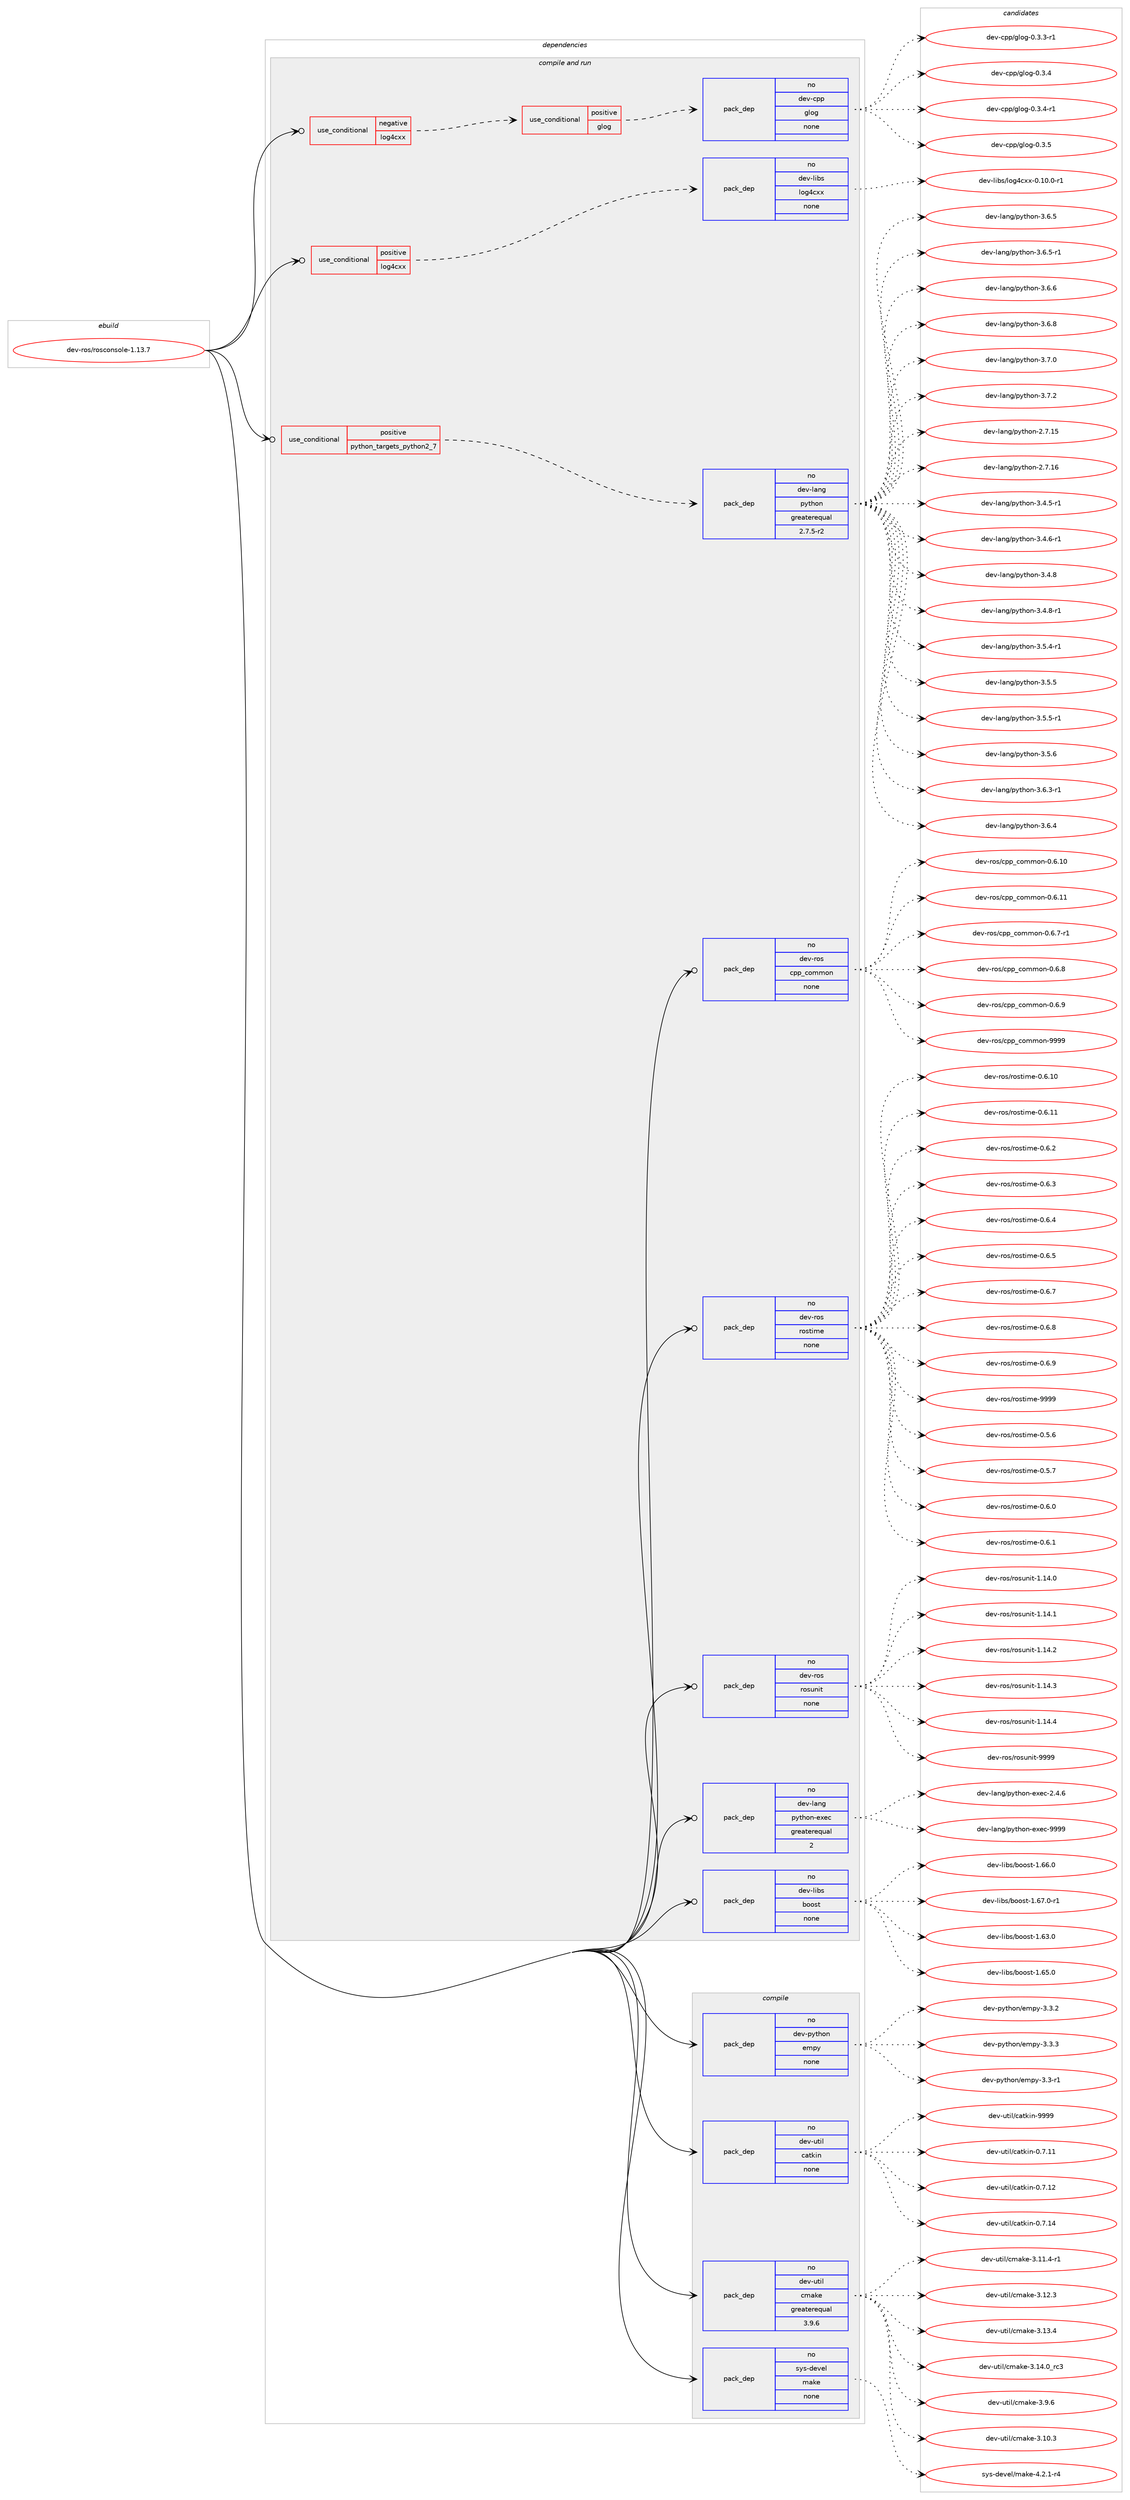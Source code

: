 digraph prolog {

# *************
# Graph options
# *************

newrank=true;
concentrate=true;
compound=true;
graph [rankdir=LR,fontname=Helvetica,fontsize=10,ranksep=1.5];#, ranksep=2.5, nodesep=0.2];
edge  [arrowhead=vee];
node  [fontname=Helvetica,fontsize=10];

# **********
# The ebuild
# **********

subgraph cluster_leftcol {
color=gray;
rank=same;
label=<<i>ebuild</i>>;
id [label="dev-ros/rosconsole-1.13.7", color=red, width=4, href="../dev-ros/rosconsole-1.13.7.svg"];
}

# ****************
# The dependencies
# ****************

subgraph cluster_midcol {
color=gray;
label=<<i>dependencies</i>>;
subgraph cluster_compile {
fillcolor="#eeeeee";
style=filled;
label=<<i>compile</i>>;
subgraph pack1051150 {
dependency1464271 [label=<<TABLE BORDER="0" CELLBORDER="1" CELLSPACING="0" CELLPADDING="4" WIDTH="220"><TR><TD ROWSPAN="6" CELLPADDING="30">pack_dep</TD></TR><TR><TD WIDTH="110">no</TD></TR><TR><TD>dev-python</TD></TR><TR><TD>empy</TD></TR><TR><TD>none</TD></TR><TR><TD></TD></TR></TABLE>>, shape=none, color=blue];
}
id:e -> dependency1464271:w [weight=20,style="solid",arrowhead="vee"];
subgraph pack1051151 {
dependency1464272 [label=<<TABLE BORDER="0" CELLBORDER="1" CELLSPACING="0" CELLPADDING="4" WIDTH="220"><TR><TD ROWSPAN="6" CELLPADDING="30">pack_dep</TD></TR><TR><TD WIDTH="110">no</TD></TR><TR><TD>dev-util</TD></TR><TR><TD>catkin</TD></TR><TR><TD>none</TD></TR><TR><TD></TD></TR></TABLE>>, shape=none, color=blue];
}
id:e -> dependency1464272:w [weight=20,style="solid",arrowhead="vee"];
subgraph pack1051152 {
dependency1464273 [label=<<TABLE BORDER="0" CELLBORDER="1" CELLSPACING="0" CELLPADDING="4" WIDTH="220"><TR><TD ROWSPAN="6" CELLPADDING="30">pack_dep</TD></TR><TR><TD WIDTH="110">no</TD></TR><TR><TD>dev-util</TD></TR><TR><TD>cmake</TD></TR><TR><TD>greaterequal</TD></TR><TR><TD>3.9.6</TD></TR></TABLE>>, shape=none, color=blue];
}
id:e -> dependency1464273:w [weight=20,style="solid",arrowhead="vee"];
subgraph pack1051153 {
dependency1464274 [label=<<TABLE BORDER="0" CELLBORDER="1" CELLSPACING="0" CELLPADDING="4" WIDTH="220"><TR><TD ROWSPAN="6" CELLPADDING="30">pack_dep</TD></TR><TR><TD WIDTH="110">no</TD></TR><TR><TD>sys-devel</TD></TR><TR><TD>make</TD></TR><TR><TD>none</TD></TR><TR><TD></TD></TR></TABLE>>, shape=none, color=blue];
}
id:e -> dependency1464274:w [weight=20,style="solid",arrowhead="vee"];
}
subgraph cluster_compileandrun {
fillcolor="#eeeeee";
style=filled;
label=<<i>compile and run</i>>;
subgraph cond389731 {
dependency1464275 [label=<<TABLE BORDER="0" CELLBORDER="1" CELLSPACING="0" CELLPADDING="4"><TR><TD ROWSPAN="3" CELLPADDING="10">use_conditional</TD></TR><TR><TD>negative</TD></TR><TR><TD>log4cxx</TD></TR></TABLE>>, shape=none, color=red];
subgraph cond389732 {
dependency1464276 [label=<<TABLE BORDER="0" CELLBORDER="1" CELLSPACING="0" CELLPADDING="4"><TR><TD ROWSPAN="3" CELLPADDING="10">use_conditional</TD></TR><TR><TD>positive</TD></TR><TR><TD>glog</TD></TR></TABLE>>, shape=none, color=red];
subgraph pack1051154 {
dependency1464277 [label=<<TABLE BORDER="0" CELLBORDER="1" CELLSPACING="0" CELLPADDING="4" WIDTH="220"><TR><TD ROWSPAN="6" CELLPADDING="30">pack_dep</TD></TR><TR><TD WIDTH="110">no</TD></TR><TR><TD>dev-cpp</TD></TR><TR><TD>glog</TD></TR><TR><TD>none</TD></TR><TR><TD></TD></TR></TABLE>>, shape=none, color=blue];
}
dependency1464276:e -> dependency1464277:w [weight=20,style="dashed",arrowhead="vee"];
}
dependency1464275:e -> dependency1464276:w [weight=20,style="dashed",arrowhead="vee"];
}
id:e -> dependency1464275:w [weight=20,style="solid",arrowhead="odotvee"];
subgraph cond389733 {
dependency1464278 [label=<<TABLE BORDER="0" CELLBORDER="1" CELLSPACING="0" CELLPADDING="4"><TR><TD ROWSPAN="3" CELLPADDING="10">use_conditional</TD></TR><TR><TD>positive</TD></TR><TR><TD>log4cxx</TD></TR></TABLE>>, shape=none, color=red];
subgraph pack1051155 {
dependency1464279 [label=<<TABLE BORDER="0" CELLBORDER="1" CELLSPACING="0" CELLPADDING="4" WIDTH="220"><TR><TD ROWSPAN="6" CELLPADDING="30">pack_dep</TD></TR><TR><TD WIDTH="110">no</TD></TR><TR><TD>dev-libs</TD></TR><TR><TD>log4cxx</TD></TR><TR><TD>none</TD></TR><TR><TD></TD></TR></TABLE>>, shape=none, color=blue];
}
dependency1464278:e -> dependency1464279:w [weight=20,style="dashed",arrowhead="vee"];
}
id:e -> dependency1464278:w [weight=20,style="solid",arrowhead="odotvee"];
subgraph cond389734 {
dependency1464280 [label=<<TABLE BORDER="0" CELLBORDER="1" CELLSPACING="0" CELLPADDING="4"><TR><TD ROWSPAN="3" CELLPADDING="10">use_conditional</TD></TR><TR><TD>positive</TD></TR><TR><TD>python_targets_python2_7</TD></TR></TABLE>>, shape=none, color=red];
subgraph pack1051156 {
dependency1464281 [label=<<TABLE BORDER="0" CELLBORDER="1" CELLSPACING="0" CELLPADDING="4" WIDTH="220"><TR><TD ROWSPAN="6" CELLPADDING="30">pack_dep</TD></TR><TR><TD WIDTH="110">no</TD></TR><TR><TD>dev-lang</TD></TR><TR><TD>python</TD></TR><TR><TD>greaterequal</TD></TR><TR><TD>2.7.5-r2</TD></TR></TABLE>>, shape=none, color=blue];
}
dependency1464280:e -> dependency1464281:w [weight=20,style="dashed",arrowhead="vee"];
}
id:e -> dependency1464280:w [weight=20,style="solid",arrowhead="odotvee"];
subgraph pack1051157 {
dependency1464282 [label=<<TABLE BORDER="0" CELLBORDER="1" CELLSPACING="0" CELLPADDING="4" WIDTH="220"><TR><TD ROWSPAN="6" CELLPADDING="30">pack_dep</TD></TR><TR><TD WIDTH="110">no</TD></TR><TR><TD>dev-lang</TD></TR><TR><TD>python-exec</TD></TR><TR><TD>greaterequal</TD></TR><TR><TD>2</TD></TR></TABLE>>, shape=none, color=blue];
}
id:e -> dependency1464282:w [weight=20,style="solid",arrowhead="odotvee"];
subgraph pack1051158 {
dependency1464283 [label=<<TABLE BORDER="0" CELLBORDER="1" CELLSPACING="0" CELLPADDING="4" WIDTH="220"><TR><TD ROWSPAN="6" CELLPADDING="30">pack_dep</TD></TR><TR><TD WIDTH="110">no</TD></TR><TR><TD>dev-libs</TD></TR><TR><TD>boost</TD></TR><TR><TD>none</TD></TR><TR><TD></TD></TR></TABLE>>, shape=none, color=blue];
}
id:e -> dependency1464283:w [weight=20,style="solid",arrowhead="odotvee"];
subgraph pack1051159 {
dependency1464284 [label=<<TABLE BORDER="0" CELLBORDER="1" CELLSPACING="0" CELLPADDING="4" WIDTH="220"><TR><TD ROWSPAN="6" CELLPADDING="30">pack_dep</TD></TR><TR><TD WIDTH="110">no</TD></TR><TR><TD>dev-ros</TD></TR><TR><TD>cpp_common</TD></TR><TR><TD>none</TD></TR><TR><TD></TD></TR></TABLE>>, shape=none, color=blue];
}
id:e -> dependency1464284:w [weight=20,style="solid",arrowhead="odotvee"];
subgraph pack1051160 {
dependency1464285 [label=<<TABLE BORDER="0" CELLBORDER="1" CELLSPACING="0" CELLPADDING="4" WIDTH="220"><TR><TD ROWSPAN="6" CELLPADDING="30">pack_dep</TD></TR><TR><TD WIDTH="110">no</TD></TR><TR><TD>dev-ros</TD></TR><TR><TD>rostime</TD></TR><TR><TD>none</TD></TR><TR><TD></TD></TR></TABLE>>, shape=none, color=blue];
}
id:e -> dependency1464285:w [weight=20,style="solid",arrowhead="odotvee"];
subgraph pack1051161 {
dependency1464286 [label=<<TABLE BORDER="0" CELLBORDER="1" CELLSPACING="0" CELLPADDING="4" WIDTH="220"><TR><TD ROWSPAN="6" CELLPADDING="30">pack_dep</TD></TR><TR><TD WIDTH="110">no</TD></TR><TR><TD>dev-ros</TD></TR><TR><TD>rosunit</TD></TR><TR><TD>none</TD></TR><TR><TD></TD></TR></TABLE>>, shape=none, color=blue];
}
id:e -> dependency1464286:w [weight=20,style="solid",arrowhead="odotvee"];
}
subgraph cluster_run {
fillcolor="#eeeeee";
style=filled;
label=<<i>run</i>>;
}
}

# **************
# The candidates
# **************

subgraph cluster_choices {
rank=same;
color=gray;
label=<<i>candidates</i>>;

subgraph choice1051150 {
color=black;
nodesep=1;
choice1001011184511212111610411111047101109112121455146514511449 [label="dev-python/empy-3.3-r1", color=red, width=4,href="../dev-python/empy-3.3-r1.svg"];
choice1001011184511212111610411111047101109112121455146514650 [label="dev-python/empy-3.3.2", color=red, width=4,href="../dev-python/empy-3.3.2.svg"];
choice1001011184511212111610411111047101109112121455146514651 [label="dev-python/empy-3.3.3", color=red, width=4,href="../dev-python/empy-3.3.3.svg"];
dependency1464271:e -> choice1001011184511212111610411111047101109112121455146514511449:w [style=dotted,weight="100"];
dependency1464271:e -> choice1001011184511212111610411111047101109112121455146514650:w [style=dotted,weight="100"];
dependency1464271:e -> choice1001011184511212111610411111047101109112121455146514651:w [style=dotted,weight="100"];
}
subgraph choice1051151 {
color=black;
nodesep=1;
choice1001011184511711610510847999711610710511045484655464949 [label="dev-util/catkin-0.7.11", color=red, width=4,href="../dev-util/catkin-0.7.11.svg"];
choice1001011184511711610510847999711610710511045484655464950 [label="dev-util/catkin-0.7.12", color=red, width=4,href="../dev-util/catkin-0.7.12.svg"];
choice1001011184511711610510847999711610710511045484655464952 [label="dev-util/catkin-0.7.14", color=red, width=4,href="../dev-util/catkin-0.7.14.svg"];
choice100101118451171161051084799971161071051104557575757 [label="dev-util/catkin-9999", color=red, width=4,href="../dev-util/catkin-9999.svg"];
dependency1464272:e -> choice1001011184511711610510847999711610710511045484655464949:w [style=dotted,weight="100"];
dependency1464272:e -> choice1001011184511711610510847999711610710511045484655464950:w [style=dotted,weight="100"];
dependency1464272:e -> choice1001011184511711610510847999711610710511045484655464952:w [style=dotted,weight="100"];
dependency1464272:e -> choice100101118451171161051084799971161071051104557575757:w [style=dotted,weight="100"];
}
subgraph choice1051152 {
color=black;
nodesep=1;
choice1001011184511711610510847991099710710145514649484651 [label="dev-util/cmake-3.10.3", color=red, width=4,href="../dev-util/cmake-3.10.3.svg"];
choice10010111845117116105108479910997107101455146494946524511449 [label="dev-util/cmake-3.11.4-r1", color=red, width=4,href="../dev-util/cmake-3.11.4-r1.svg"];
choice1001011184511711610510847991099710710145514649504651 [label="dev-util/cmake-3.12.3", color=red, width=4,href="../dev-util/cmake-3.12.3.svg"];
choice1001011184511711610510847991099710710145514649514652 [label="dev-util/cmake-3.13.4", color=red, width=4,href="../dev-util/cmake-3.13.4.svg"];
choice1001011184511711610510847991099710710145514649524648951149951 [label="dev-util/cmake-3.14.0_rc3", color=red, width=4,href="../dev-util/cmake-3.14.0_rc3.svg"];
choice10010111845117116105108479910997107101455146574654 [label="dev-util/cmake-3.9.6", color=red, width=4,href="../dev-util/cmake-3.9.6.svg"];
dependency1464273:e -> choice1001011184511711610510847991099710710145514649484651:w [style=dotted,weight="100"];
dependency1464273:e -> choice10010111845117116105108479910997107101455146494946524511449:w [style=dotted,weight="100"];
dependency1464273:e -> choice1001011184511711610510847991099710710145514649504651:w [style=dotted,weight="100"];
dependency1464273:e -> choice1001011184511711610510847991099710710145514649514652:w [style=dotted,weight="100"];
dependency1464273:e -> choice1001011184511711610510847991099710710145514649524648951149951:w [style=dotted,weight="100"];
dependency1464273:e -> choice10010111845117116105108479910997107101455146574654:w [style=dotted,weight="100"];
}
subgraph choice1051153 {
color=black;
nodesep=1;
choice1151211154510010111810110847109971071014552465046494511452 [label="sys-devel/make-4.2.1-r4", color=red, width=4,href="../sys-devel/make-4.2.1-r4.svg"];
dependency1464274:e -> choice1151211154510010111810110847109971071014552465046494511452:w [style=dotted,weight="100"];
}
subgraph choice1051154 {
color=black;
nodesep=1;
choice1001011184599112112471031081111034548465146514511449 [label="dev-cpp/glog-0.3.3-r1", color=red, width=4,href="../dev-cpp/glog-0.3.3-r1.svg"];
choice100101118459911211247103108111103454846514652 [label="dev-cpp/glog-0.3.4", color=red, width=4,href="../dev-cpp/glog-0.3.4.svg"];
choice1001011184599112112471031081111034548465146524511449 [label="dev-cpp/glog-0.3.4-r1", color=red, width=4,href="../dev-cpp/glog-0.3.4-r1.svg"];
choice100101118459911211247103108111103454846514653 [label="dev-cpp/glog-0.3.5", color=red, width=4,href="../dev-cpp/glog-0.3.5.svg"];
dependency1464277:e -> choice1001011184599112112471031081111034548465146514511449:w [style=dotted,weight="100"];
dependency1464277:e -> choice100101118459911211247103108111103454846514652:w [style=dotted,weight="100"];
dependency1464277:e -> choice1001011184599112112471031081111034548465146524511449:w [style=dotted,weight="100"];
dependency1464277:e -> choice100101118459911211247103108111103454846514653:w [style=dotted,weight="100"];
}
subgraph choice1051155 {
color=black;
nodesep=1;
choice1001011184510810598115471081111035299120120454846494846484511449 [label="dev-libs/log4cxx-0.10.0-r1", color=red, width=4,href="../dev-libs/log4cxx-0.10.0-r1.svg"];
dependency1464279:e -> choice1001011184510810598115471081111035299120120454846494846484511449:w [style=dotted,weight="100"];
}
subgraph choice1051156 {
color=black;
nodesep=1;
choice10010111845108971101034711212111610411111045504655464953 [label="dev-lang/python-2.7.15", color=red, width=4,href="../dev-lang/python-2.7.15.svg"];
choice10010111845108971101034711212111610411111045504655464954 [label="dev-lang/python-2.7.16", color=red, width=4,href="../dev-lang/python-2.7.16.svg"];
choice1001011184510897110103471121211161041111104551465246534511449 [label="dev-lang/python-3.4.5-r1", color=red, width=4,href="../dev-lang/python-3.4.5-r1.svg"];
choice1001011184510897110103471121211161041111104551465246544511449 [label="dev-lang/python-3.4.6-r1", color=red, width=4,href="../dev-lang/python-3.4.6-r1.svg"];
choice100101118451089711010347112121116104111110455146524656 [label="dev-lang/python-3.4.8", color=red, width=4,href="../dev-lang/python-3.4.8.svg"];
choice1001011184510897110103471121211161041111104551465246564511449 [label="dev-lang/python-3.4.8-r1", color=red, width=4,href="../dev-lang/python-3.4.8-r1.svg"];
choice1001011184510897110103471121211161041111104551465346524511449 [label="dev-lang/python-3.5.4-r1", color=red, width=4,href="../dev-lang/python-3.5.4-r1.svg"];
choice100101118451089711010347112121116104111110455146534653 [label="dev-lang/python-3.5.5", color=red, width=4,href="../dev-lang/python-3.5.5.svg"];
choice1001011184510897110103471121211161041111104551465346534511449 [label="dev-lang/python-3.5.5-r1", color=red, width=4,href="../dev-lang/python-3.5.5-r1.svg"];
choice100101118451089711010347112121116104111110455146534654 [label="dev-lang/python-3.5.6", color=red, width=4,href="../dev-lang/python-3.5.6.svg"];
choice1001011184510897110103471121211161041111104551465446514511449 [label="dev-lang/python-3.6.3-r1", color=red, width=4,href="../dev-lang/python-3.6.3-r1.svg"];
choice100101118451089711010347112121116104111110455146544652 [label="dev-lang/python-3.6.4", color=red, width=4,href="../dev-lang/python-3.6.4.svg"];
choice100101118451089711010347112121116104111110455146544653 [label="dev-lang/python-3.6.5", color=red, width=4,href="../dev-lang/python-3.6.5.svg"];
choice1001011184510897110103471121211161041111104551465446534511449 [label="dev-lang/python-3.6.5-r1", color=red, width=4,href="../dev-lang/python-3.6.5-r1.svg"];
choice100101118451089711010347112121116104111110455146544654 [label="dev-lang/python-3.6.6", color=red, width=4,href="../dev-lang/python-3.6.6.svg"];
choice100101118451089711010347112121116104111110455146544656 [label="dev-lang/python-3.6.8", color=red, width=4,href="../dev-lang/python-3.6.8.svg"];
choice100101118451089711010347112121116104111110455146554648 [label="dev-lang/python-3.7.0", color=red, width=4,href="../dev-lang/python-3.7.0.svg"];
choice100101118451089711010347112121116104111110455146554650 [label="dev-lang/python-3.7.2", color=red, width=4,href="../dev-lang/python-3.7.2.svg"];
dependency1464281:e -> choice10010111845108971101034711212111610411111045504655464953:w [style=dotted,weight="100"];
dependency1464281:e -> choice10010111845108971101034711212111610411111045504655464954:w [style=dotted,weight="100"];
dependency1464281:e -> choice1001011184510897110103471121211161041111104551465246534511449:w [style=dotted,weight="100"];
dependency1464281:e -> choice1001011184510897110103471121211161041111104551465246544511449:w [style=dotted,weight="100"];
dependency1464281:e -> choice100101118451089711010347112121116104111110455146524656:w [style=dotted,weight="100"];
dependency1464281:e -> choice1001011184510897110103471121211161041111104551465246564511449:w [style=dotted,weight="100"];
dependency1464281:e -> choice1001011184510897110103471121211161041111104551465346524511449:w [style=dotted,weight="100"];
dependency1464281:e -> choice100101118451089711010347112121116104111110455146534653:w [style=dotted,weight="100"];
dependency1464281:e -> choice1001011184510897110103471121211161041111104551465346534511449:w [style=dotted,weight="100"];
dependency1464281:e -> choice100101118451089711010347112121116104111110455146534654:w [style=dotted,weight="100"];
dependency1464281:e -> choice1001011184510897110103471121211161041111104551465446514511449:w [style=dotted,weight="100"];
dependency1464281:e -> choice100101118451089711010347112121116104111110455146544652:w [style=dotted,weight="100"];
dependency1464281:e -> choice100101118451089711010347112121116104111110455146544653:w [style=dotted,weight="100"];
dependency1464281:e -> choice1001011184510897110103471121211161041111104551465446534511449:w [style=dotted,weight="100"];
dependency1464281:e -> choice100101118451089711010347112121116104111110455146544654:w [style=dotted,weight="100"];
dependency1464281:e -> choice100101118451089711010347112121116104111110455146544656:w [style=dotted,weight="100"];
dependency1464281:e -> choice100101118451089711010347112121116104111110455146554648:w [style=dotted,weight="100"];
dependency1464281:e -> choice100101118451089711010347112121116104111110455146554650:w [style=dotted,weight="100"];
}
subgraph choice1051157 {
color=black;
nodesep=1;
choice1001011184510897110103471121211161041111104510112010199455046524654 [label="dev-lang/python-exec-2.4.6", color=red, width=4,href="../dev-lang/python-exec-2.4.6.svg"];
choice10010111845108971101034711212111610411111045101120101994557575757 [label="dev-lang/python-exec-9999", color=red, width=4,href="../dev-lang/python-exec-9999.svg"];
dependency1464282:e -> choice1001011184510897110103471121211161041111104510112010199455046524654:w [style=dotted,weight="100"];
dependency1464282:e -> choice10010111845108971101034711212111610411111045101120101994557575757:w [style=dotted,weight="100"];
}
subgraph choice1051158 {
color=black;
nodesep=1;
choice1001011184510810598115479811111111511645494654514648 [label="dev-libs/boost-1.63.0", color=red, width=4,href="../dev-libs/boost-1.63.0.svg"];
choice1001011184510810598115479811111111511645494654534648 [label="dev-libs/boost-1.65.0", color=red, width=4,href="../dev-libs/boost-1.65.0.svg"];
choice1001011184510810598115479811111111511645494654544648 [label="dev-libs/boost-1.66.0", color=red, width=4,href="../dev-libs/boost-1.66.0.svg"];
choice10010111845108105981154798111111115116454946545546484511449 [label="dev-libs/boost-1.67.0-r1", color=red, width=4,href="../dev-libs/boost-1.67.0-r1.svg"];
dependency1464283:e -> choice1001011184510810598115479811111111511645494654514648:w [style=dotted,weight="100"];
dependency1464283:e -> choice1001011184510810598115479811111111511645494654534648:w [style=dotted,weight="100"];
dependency1464283:e -> choice1001011184510810598115479811111111511645494654544648:w [style=dotted,weight="100"];
dependency1464283:e -> choice10010111845108105981154798111111115116454946545546484511449:w [style=dotted,weight="100"];
}
subgraph choice1051159 {
color=black;
nodesep=1;
choice100101118451141111154799112112959911110910911111045484654464948 [label="dev-ros/cpp_common-0.6.10", color=red, width=4,href="../dev-ros/cpp_common-0.6.10.svg"];
choice100101118451141111154799112112959911110910911111045484654464949 [label="dev-ros/cpp_common-0.6.11", color=red, width=4,href="../dev-ros/cpp_common-0.6.11.svg"];
choice10010111845114111115479911211295991111091091111104548465446554511449 [label="dev-ros/cpp_common-0.6.7-r1", color=red, width=4,href="../dev-ros/cpp_common-0.6.7-r1.svg"];
choice1001011184511411111547991121129599111109109111110454846544656 [label="dev-ros/cpp_common-0.6.8", color=red, width=4,href="../dev-ros/cpp_common-0.6.8.svg"];
choice1001011184511411111547991121129599111109109111110454846544657 [label="dev-ros/cpp_common-0.6.9", color=red, width=4,href="../dev-ros/cpp_common-0.6.9.svg"];
choice10010111845114111115479911211295991111091091111104557575757 [label="dev-ros/cpp_common-9999", color=red, width=4,href="../dev-ros/cpp_common-9999.svg"];
dependency1464284:e -> choice100101118451141111154799112112959911110910911111045484654464948:w [style=dotted,weight="100"];
dependency1464284:e -> choice100101118451141111154799112112959911110910911111045484654464949:w [style=dotted,weight="100"];
dependency1464284:e -> choice10010111845114111115479911211295991111091091111104548465446554511449:w [style=dotted,weight="100"];
dependency1464284:e -> choice1001011184511411111547991121129599111109109111110454846544656:w [style=dotted,weight="100"];
dependency1464284:e -> choice1001011184511411111547991121129599111109109111110454846544657:w [style=dotted,weight="100"];
dependency1464284:e -> choice10010111845114111115479911211295991111091091111104557575757:w [style=dotted,weight="100"];
}
subgraph choice1051160 {
color=black;
nodesep=1;
choice1001011184511411111547114111115116105109101454846534654 [label="dev-ros/rostime-0.5.6", color=red, width=4,href="../dev-ros/rostime-0.5.6.svg"];
choice1001011184511411111547114111115116105109101454846534655 [label="dev-ros/rostime-0.5.7", color=red, width=4,href="../dev-ros/rostime-0.5.7.svg"];
choice1001011184511411111547114111115116105109101454846544648 [label="dev-ros/rostime-0.6.0", color=red, width=4,href="../dev-ros/rostime-0.6.0.svg"];
choice1001011184511411111547114111115116105109101454846544649 [label="dev-ros/rostime-0.6.1", color=red, width=4,href="../dev-ros/rostime-0.6.1.svg"];
choice100101118451141111154711411111511610510910145484654464948 [label="dev-ros/rostime-0.6.10", color=red, width=4,href="../dev-ros/rostime-0.6.10.svg"];
choice100101118451141111154711411111511610510910145484654464949 [label="dev-ros/rostime-0.6.11", color=red, width=4,href="../dev-ros/rostime-0.6.11.svg"];
choice1001011184511411111547114111115116105109101454846544650 [label="dev-ros/rostime-0.6.2", color=red, width=4,href="../dev-ros/rostime-0.6.2.svg"];
choice1001011184511411111547114111115116105109101454846544651 [label="dev-ros/rostime-0.6.3", color=red, width=4,href="../dev-ros/rostime-0.6.3.svg"];
choice1001011184511411111547114111115116105109101454846544652 [label="dev-ros/rostime-0.6.4", color=red, width=4,href="../dev-ros/rostime-0.6.4.svg"];
choice1001011184511411111547114111115116105109101454846544653 [label="dev-ros/rostime-0.6.5", color=red, width=4,href="../dev-ros/rostime-0.6.5.svg"];
choice1001011184511411111547114111115116105109101454846544655 [label="dev-ros/rostime-0.6.7", color=red, width=4,href="../dev-ros/rostime-0.6.7.svg"];
choice1001011184511411111547114111115116105109101454846544656 [label="dev-ros/rostime-0.6.8", color=red, width=4,href="../dev-ros/rostime-0.6.8.svg"];
choice1001011184511411111547114111115116105109101454846544657 [label="dev-ros/rostime-0.6.9", color=red, width=4,href="../dev-ros/rostime-0.6.9.svg"];
choice10010111845114111115471141111151161051091014557575757 [label="dev-ros/rostime-9999", color=red, width=4,href="../dev-ros/rostime-9999.svg"];
dependency1464285:e -> choice1001011184511411111547114111115116105109101454846534654:w [style=dotted,weight="100"];
dependency1464285:e -> choice1001011184511411111547114111115116105109101454846534655:w [style=dotted,weight="100"];
dependency1464285:e -> choice1001011184511411111547114111115116105109101454846544648:w [style=dotted,weight="100"];
dependency1464285:e -> choice1001011184511411111547114111115116105109101454846544649:w [style=dotted,weight="100"];
dependency1464285:e -> choice100101118451141111154711411111511610510910145484654464948:w [style=dotted,weight="100"];
dependency1464285:e -> choice100101118451141111154711411111511610510910145484654464949:w [style=dotted,weight="100"];
dependency1464285:e -> choice1001011184511411111547114111115116105109101454846544650:w [style=dotted,weight="100"];
dependency1464285:e -> choice1001011184511411111547114111115116105109101454846544651:w [style=dotted,weight="100"];
dependency1464285:e -> choice1001011184511411111547114111115116105109101454846544652:w [style=dotted,weight="100"];
dependency1464285:e -> choice1001011184511411111547114111115116105109101454846544653:w [style=dotted,weight="100"];
dependency1464285:e -> choice1001011184511411111547114111115116105109101454846544655:w [style=dotted,weight="100"];
dependency1464285:e -> choice1001011184511411111547114111115116105109101454846544656:w [style=dotted,weight="100"];
dependency1464285:e -> choice1001011184511411111547114111115116105109101454846544657:w [style=dotted,weight="100"];
dependency1464285:e -> choice10010111845114111115471141111151161051091014557575757:w [style=dotted,weight="100"];
}
subgraph choice1051161 {
color=black;
nodesep=1;
choice100101118451141111154711411111511711010511645494649524648 [label="dev-ros/rosunit-1.14.0", color=red, width=4,href="../dev-ros/rosunit-1.14.0.svg"];
choice100101118451141111154711411111511711010511645494649524649 [label="dev-ros/rosunit-1.14.1", color=red, width=4,href="../dev-ros/rosunit-1.14.1.svg"];
choice100101118451141111154711411111511711010511645494649524650 [label="dev-ros/rosunit-1.14.2", color=red, width=4,href="../dev-ros/rosunit-1.14.2.svg"];
choice100101118451141111154711411111511711010511645494649524651 [label="dev-ros/rosunit-1.14.3", color=red, width=4,href="../dev-ros/rosunit-1.14.3.svg"];
choice100101118451141111154711411111511711010511645494649524652 [label="dev-ros/rosunit-1.14.4", color=red, width=4,href="../dev-ros/rosunit-1.14.4.svg"];
choice10010111845114111115471141111151171101051164557575757 [label="dev-ros/rosunit-9999", color=red, width=4,href="../dev-ros/rosunit-9999.svg"];
dependency1464286:e -> choice100101118451141111154711411111511711010511645494649524648:w [style=dotted,weight="100"];
dependency1464286:e -> choice100101118451141111154711411111511711010511645494649524649:w [style=dotted,weight="100"];
dependency1464286:e -> choice100101118451141111154711411111511711010511645494649524650:w [style=dotted,weight="100"];
dependency1464286:e -> choice100101118451141111154711411111511711010511645494649524651:w [style=dotted,weight="100"];
dependency1464286:e -> choice100101118451141111154711411111511711010511645494649524652:w [style=dotted,weight="100"];
dependency1464286:e -> choice10010111845114111115471141111151171101051164557575757:w [style=dotted,weight="100"];
}
}

}
